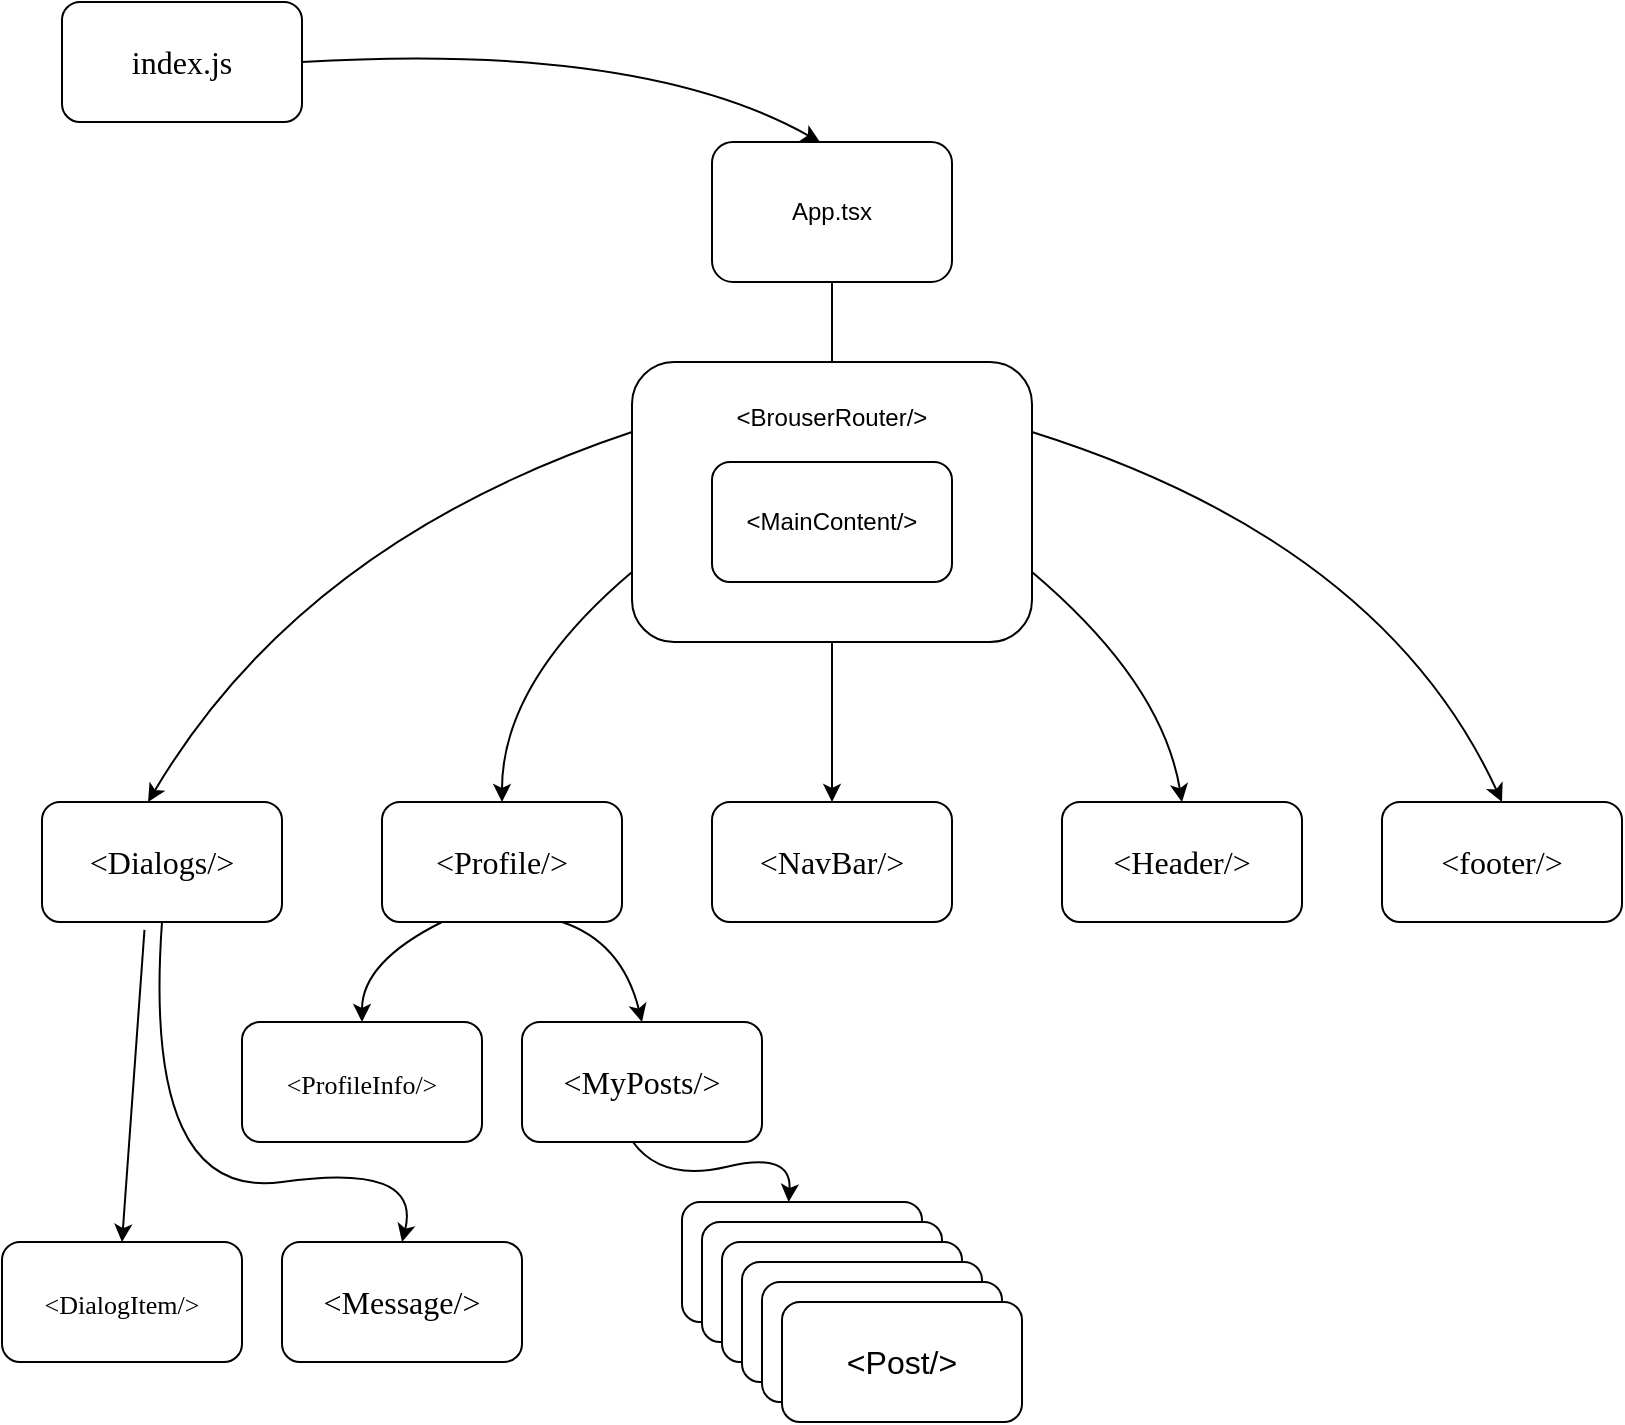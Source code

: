 <mxfile version="21.6.9" type="github">
  <diagram name="Page-1" id="cUsv9AFWHgyIEAeBlhUq">
    <mxGraphModel dx="1687" dy="929" grid="1" gridSize="10" guides="1" tooltips="1" connect="1" arrows="1" fold="1" page="1" pageScale="1" pageWidth="850" pageHeight="1100" background="none" math="0" shadow="0">
      <root>
        <mxCell id="0" />
        <mxCell id="1" parent="0" />
        <mxCell id="0kpnpTsTnSq4tK5dPo8a-8" value="&lt;font face=&quot;Lucida Console&quot; style=&quot;font-size: 16px;&quot;&gt;index.js&lt;/font&gt;" style="rounded=1;whiteSpace=wrap;html=1;fontSize=16;" vertex="1" parent="1">
          <mxGeometry x="40" y="20" width="120" height="60" as="geometry" />
        </mxCell>
        <mxCell id="0kpnpTsTnSq4tK5dPo8a-13" style="edgeStyle=orthogonalEdgeStyle;rounded=0;orthogonalLoop=1;jettySize=auto;html=1;entryX=0.5;entryY=0;entryDx=0;entryDy=0;" edge="1" parent="1" source="0kpnpTsTnSq4tK5dPo8a-9" target="0kpnpTsTnSq4tK5dPo8a-16">
          <mxGeometry relative="1" as="geometry">
            <mxPoint x="425" y="240" as="targetPoint" />
          </mxGeometry>
        </mxCell>
        <mxCell id="0kpnpTsTnSq4tK5dPo8a-9" value="App.tsx" style="rounded=1;whiteSpace=wrap;html=1;" vertex="1" parent="1">
          <mxGeometry x="365" y="90" width="120" height="70" as="geometry" />
        </mxCell>
        <mxCell id="0kpnpTsTnSq4tK5dPo8a-10" value="" style="curved=1;endArrow=classic;html=1;rounded=0;exitX=1;exitY=0.5;exitDx=0;exitDy=0;entryX=0.45;entryY=0;entryDx=0;entryDy=0;entryPerimeter=0;" edge="1" parent="1" source="0kpnpTsTnSq4tK5dPo8a-8" target="0kpnpTsTnSq4tK5dPo8a-9">
          <mxGeometry width="50" height="50" relative="1" as="geometry">
            <mxPoint x="650" y="290" as="sourcePoint" />
            <mxPoint x="700" y="240" as="targetPoint" />
            <Array as="points">
              <mxPoint x="330" y="40" />
            </Array>
          </mxGeometry>
        </mxCell>
        <mxCell id="0kpnpTsTnSq4tK5dPo8a-30" style="edgeStyle=orthogonalEdgeStyle;rounded=0;orthogonalLoop=1;jettySize=auto;html=1;exitX=0.5;exitY=1;exitDx=0;exitDy=0;entryX=0.5;entryY=0;entryDx=0;entryDy=0;" edge="1" parent="1" source="0kpnpTsTnSq4tK5dPo8a-14" target="0kpnpTsTnSq4tK5dPo8a-20">
          <mxGeometry relative="1" as="geometry" />
        </mxCell>
        <mxCell id="0kpnpTsTnSq4tK5dPo8a-14" value="&lt;br style=&quot;border-color: var(--border-color);&quot;&gt;&amp;lt;BrouserRouter/&amp;gt;" style="rounded=1;whiteSpace=wrap;html=1;verticalAlign=top;" vertex="1" parent="1">
          <mxGeometry x="325" y="200" width="200" height="140" as="geometry" />
        </mxCell>
        <mxCell id="0kpnpTsTnSq4tK5dPo8a-16" value="&amp;lt;MainContent/&amp;gt;" style="rounded=1;whiteSpace=wrap;html=1;" vertex="1" parent="1">
          <mxGeometry x="365" y="250" width="120" height="60" as="geometry" />
        </mxCell>
        <mxCell id="0kpnpTsTnSq4tK5dPo8a-17" value="&lt;font face=&quot;Lucida Console&quot; style=&quot;font-size: 16px;&quot;&gt;&amp;lt;Dialogs/&amp;gt;&lt;/font&gt;" style="rounded=1;whiteSpace=wrap;html=1;fontSize=16;" vertex="1" parent="1">
          <mxGeometry x="30" y="420" width="120" height="60" as="geometry" />
        </mxCell>
        <mxCell id="0kpnpTsTnSq4tK5dPo8a-18" value="" style="curved=1;endArrow=classic;html=1;rounded=0;entryX=0.442;entryY=0;entryDx=0;entryDy=0;entryPerimeter=0;exitX=0;exitY=0.25;exitDx=0;exitDy=0;" edge="1" parent="1" source="0kpnpTsTnSq4tK5dPo8a-14" target="0kpnpTsTnSq4tK5dPo8a-17">
          <mxGeometry width="50" height="50" relative="1" as="geometry">
            <mxPoint x="320" y="280" as="sourcePoint" />
            <mxPoint x="700" y="240" as="targetPoint" />
            <Array as="points">
              <mxPoint x="160" y="290" />
            </Array>
          </mxGeometry>
        </mxCell>
        <mxCell id="0kpnpTsTnSq4tK5dPo8a-19" value="&lt;font face=&quot;Lucida Console&quot; style=&quot;font-size: 16px;&quot;&gt;&amp;lt;Profile/&amp;gt;&lt;/font&gt;" style="rounded=1;whiteSpace=wrap;html=1;fontSize=16;" vertex="1" parent="1">
          <mxGeometry x="200" y="420" width="120" height="60" as="geometry" />
        </mxCell>
        <mxCell id="0kpnpTsTnSq4tK5dPo8a-20" value="&lt;font face=&quot;Lucida Console&quot; style=&quot;font-size: 16px;&quot;&gt;&amp;lt;NavBar/&amp;gt;&lt;/font&gt;" style="rounded=1;whiteSpace=wrap;html=1;fontSize=16;" vertex="1" parent="1">
          <mxGeometry x="365" y="420" width="120" height="60" as="geometry" />
        </mxCell>
        <mxCell id="0kpnpTsTnSq4tK5dPo8a-21" value="&lt;font face=&quot;Lucida Console&quot; style=&quot;font-size: 16px;&quot;&gt;&amp;lt;Header/&amp;gt;&lt;/font&gt;" style="rounded=1;whiteSpace=wrap;html=1;fontSize=16;" vertex="1" parent="1">
          <mxGeometry x="540" y="420" width="120" height="60" as="geometry" />
        </mxCell>
        <mxCell id="0kpnpTsTnSq4tK5dPo8a-22" value="&lt;font face=&quot;Lucida Console&quot; style=&quot;font-size: 16px;&quot;&gt;&amp;lt;footer/&amp;gt;&lt;/font&gt;" style="rounded=1;whiteSpace=wrap;html=1;fontSize=16;" vertex="1" parent="1">
          <mxGeometry x="700" y="420" width="120" height="60" as="geometry" />
        </mxCell>
        <mxCell id="0kpnpTsTnSq4tK5dPo8a-24" value="" style="curved=1;endArrow=classic;html=1;rounded=0;exitX=0;exitY=0.75;exitDx=0;exitDy=0;entryX=0.5;entryY=0;entryDx=0;entryDy=0;" edge="1" parent="1" source="0kpnpTsTnSq4tK5dPo8a-14" target="0kpnpTsTnSq4tK5dPo8a-19">
          <mxGeometry width="50" height="50" relative="1" as="geometry">
            <mxPoint x="335" y="330" as="sourcePoint" />
            <mxPoint x="93" y="430" as="targetPoint" />
            <Array as="points">
              <mxPoint x="260" y="360" />
            </Array>
          </mxGeometry>
        </mxCell>
        <mxCell id="0kpnpTsTnSq4tK5dPo8a-33" value="" style="curved=1;endArrow=classic;html=1;rounded=0;exitX=1;exitY=0.75;exitDx=0;exitDy=0;entryX=0.5;entryY=0;entryDx=0;entryDy=0;" edge="1" parent="1" source="0kpnpTsTnSq4tK5dPo8a-14" target="0kpnpTsTnSq4tK5dPo8a-21">
          <mxGeometry width="50" height="50" relative="1" as="geometry">
            <mxPoint x="640" y="400" as="sourcePoint" />
            <mxPoint x="700" y="440" as="targetPoint" />
            <Array as="points">
              <mxPoint x="590" y="360" />
            </Array>
          </mxGeometry>
        </mxCell>
        <mxCell id="0kpnpTsTnSq4tK5dPo8a-36" value="" style="curved=1;endArrow=classic;html=1;rounded=0;exitX=1;exitY=0.25;exitDx=0;exitDy=0;entryX=0.5;entryY=0;entryDx=0;entryDy=0;" edge="1" parent="1" source="0kpnpTsTnSq4tK5dPo8a-14" target="0kpnpTsTnSq4tK5dPo8a-22">
          <mxGeometry width="50" height="50" relative="1" as="geometry">
            <mxPoint x="690" y="355" as="sourcePoint" />
            <mxPoint x="765" y="420" as="targetPoint" />
            <Array as="points">
              <mxPoint x="700" y="290" />
            </Array>
          </mxGeometry>
        </mxCell>
        <mxCell id="0kpnpTsTnSq4tK5dPo8a-38" value="&lt;font face=&quot;Lucida Console&quot; style=&quot;font-size: 13px;&quot;&gt;&amp;lt;ProfileInfo/&amp;gt;&lt;/font&gt;" style="rounded=1;whiteSpace=wrap;html=1;fontSize=16;" vertex="1" parent="1">
          <mxGeometry x="130" y="530" width="120" height="60" as="geometry" />
        </mxCell>
        <mxCell id="0kpnpTsTnSq4tK5dPo8a-39" value="&lt;font face=&quot;Lucida Console&quot;&gt;&amp;lt;MyPosts/&amp;gt;&lt;/font&gt;" style="rounded=1;whiteSpace=wrap;html=1;fontSize=16;" vertex="1" parent="1">
          <mxGeometry x="270" y="530" width="120" height="60" as="geometry" />
        </mxCell>
        <mxCell id="0kpnpTsTnSq4tK5dPo8a-40" value="&amp;lt;Post/&amp;gt;" style="rounded=1;whiteSpace=wrap;html=1;fontSize=16;" vertex="1" parent="1">
          <mxGeometry x="350" y="620" width="120" height="60" as="geometry" />
        </mxCell>
        <mxCell id="0kpnpTsTnSq4tK5dPo8a-41" value="&amp;lt;Post/&amp;gt;" style="rounded=1;whiteSpace=wrap;html=1;fontSize=16;" vertex="1" parent="1">
          <mxGeometry x="360" y="630" width="120" height="60" as="geometry" />
        </mxCell>
        <mxCell id="0kpnpTsTnSq4tK5dPo8a-42" value="&amp;lt;Post/&amp;gt;" style="rounded=1;whiteSpace=wrap;html=1;fontSize=16;" vertex="1" parent="1">
          <mxGeometry x="370" y="640" width="120" height="60" as="geometry" />
        </mxCell>
        <mxCell id="0kpnpTsTnSq4tK5dPo8a-43" value="&amp;lt;Post/&amp;gt;" style="rounded=1;whiteSpace=wrap;html=1;fontSize=16;" vertex="1" parent="1">
          <mxGeometry x="380" y="650" width="120" height="60" as="geometry" />
        </mxCell>
        <mxCell id="0kpnpTsTnSq4tK5dPo8a-44" value="&amp;lt;Post/&amp;gt;" style="rounded=1;whiteSpace=wrap;html=1;fontSize=16;" vertex="1" parent="1">
          <mxGeometry x="390" y="660" width="120" height="60" as="geometry" />
        </mxCell>
        <mxCell id="0kpnpTsTnSq4tK5dPo8a-45" value="&amp;lt;Post/&amp;gt;" style="rounded=1;whiteSpace=wrap;html=1;fontSize=16;" vertex="1" parent="1">
          <mxGeometry x="400" y="670" width="120" height="60" as="geometry" />
        </mxCell>
        <mxCell id="0kpnpTsTnSq4tK5dPo8a-46" value="" style="curved=1;endArrow=classic;html=1;rounded=0;exitX=0.25;exitY=1;exitDx=0;exitDy=0;entryX=0.5;entryY=0;entryDx=0;entryDy=0;" edge="1" parent="1" source="0kpnpTsTnSq4tK5dPo8a-19" target="0kpnpTsTnSq4tK5dPo8a-38">
          <mxGeometry width="50" height="50" relative="1" as="geometry">
            <mxPoint x="510" y="560" as="sourcePoint" />
            <mxPoint x="560" y="510" as="targetPoint" />
            <Array as="points">
              <mxPoint x="190" y="500" />
            </Array>
          </mxGeometry>
        </mxCell>
        <mxCell id="0kpnpTsTnSq4tK5dPo8a-50" value="" style="curved=1;endArrow=classic;html=1;rounded=0;exitX=0.75;exitY=1;exitDx=0;exitDy=0;entryX=0.5;entryY=0;entryDx=0;entryDy=0;" edge="1" parent="1" source="0kpnpTsTnSq4tK5dPo8a-19" target="0kpnpTsTnSq4tK5dPo8a-39">
          <mxGeometry width="50" height="50" relative="1" as="geometry">
            <mxPoint x="240" y="490" as="sourcePoint" />
            <mxPoint x="200" y="540" as="targetPoint" />
            <Array as="points">
              <mxPoint x="320" y="490" />
            </Array>
          </mxGeometry>
        </mxCell>
        <mxCell id="0kpnpTsTnSq4tK5dPo8a-52" value="" style="curved=1;endArrow=classic;html=1;rounded=0;exitX=0.463;exitY=1.002;exitDx=0;exitDy=0;entryX=0.486;entryY=-0.078;entryDx=0;entryDy=0;entryPerimeter=0;exitPerimeter=0;" edge="1" parent="1" source="0kpnpTsTnSq4tK5dPo8a-39">
          <mxGeometry width="50" height="50" relative="1" as="geometry">
            <mxPoint x="325" y="594.68" as="sourcePoint" />
            <mxPoint x="403.32" y="620.0" as="targetPoint" />
            <Array as="points">
              <mxPoint x="340" y="610" />
              <mxPoint x="405" y="594.68" />
            </Array>
          </mxGeometry>
        </mxCell>
        <mxCell id="0kpnpTsTnSq4tK5dPo8a-53" value="&lt;font face=&quot;Lucida Console&quot; style=&quot;font-size: 13px;&quot;&gt;&amp;lt;DialogItem/&amp;gt;&lt;/font&gt;" style="rounded=1;whiteSpace=wrap;html=1;fontSize=16;" vertex="1" parent="1">
          <mxGeometry x="10" y="640" width="120" height="60" as="geometry" />
        </mxCell>
        <mxCell id="0kpnpTsTnSq4tK5dPo8a-54" value="&lt;font face=&quot;Lucida Console&quot;&gt;&amp;lt;Message/&amp;gt;&lt;/font&gt;" style="rounded=1;whiteSpace=wrap;html=1;fontSize=16;" vertex="1" parent="1">
          <mxGeometry x="150" y="640" width="120" height="60" as="geometry" />
        </mxCell>
        <mxCell id="0kpnpTsTnSq4tK5dPo8a-55" value="" style="curved=1;endArrow=classic;html=1;rounded=0;exitX=0.427;exitY=1.066;exitDx=0;exitDy=0;exitPerimeter=0;entryX=0.5;entryY=0;entryDx=0;entryDy=0;" edge="1" parent="1" source="0kpnpTsTnSq4tK5dPo8a-17" target="0kpnpTsTnSq4tK5dPo8a-53">
          <mxGeometry width="50" height="50" relative="1" as="geometry">
            <mxPoint x="380" y="440" as="sourcePoint" />
            <mxPoint x="430" y="390" as="targetPoint" />
            <Array as="points" />
          </mxGeometry>
        </mxCell>
        <mxCell id="0kpnpTsTnSq4tK5dPo8a-56" value="" style="curved=1;endArrow=classic;html=1;rounded=0;exitX=0.5;exitY=1;exitDx=0;exitDy=0;entryX=0.5;entryY=0;entryDx=0;entryDy=0;" edge="1" parent="1" source="0kpnpTsTnSq4tK5dPo8a-17" target="0kpnpTsTnSq4tK5dPo8a-54">
          <mxGeometry width="50" height="50" relative="1" as="geometry">
            <mxPoint x="91" y="494" as="sourcePoint" />
            <mxPoint x="80" y="650" as="targetPoint" />
            <Array as="points">
              <mxPoint x="80" y="620" />
              <mxPoint x="220" y="600" />
            </Array>
          </mxGeometry>
        </mxCell>
      </root>
    </mxGraphModel>
  </diagram>
</mxfile>
